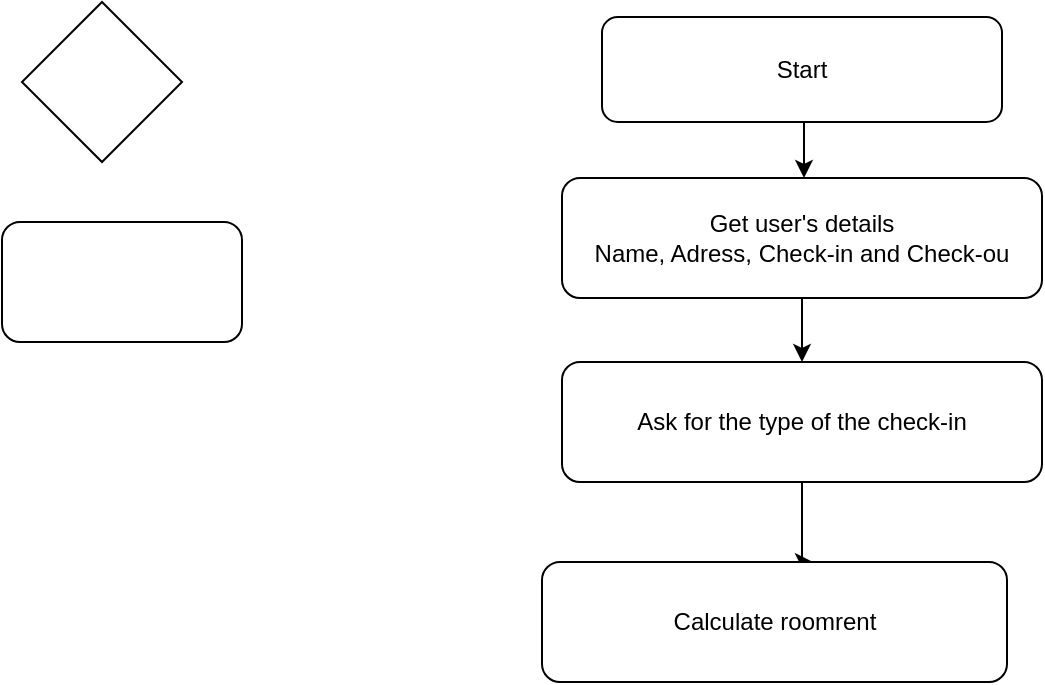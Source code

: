 <mxfile version="20.7.4" type="device"><diagram id="noBiFy3wOc1JuXyiB70l" name="Page-1"><mxGraphModel dx="866" dy="385" grid="1" gridSize="10" guides="1" tooltips="1" connect="1" arrows="1" fold="1" page="1" pageScale="1" pageWidth="850" pageHeight="1100" math="0" shadow="0"><root><mxCell id="0"/><mxCell id="1" parent="0"/><mxCell id="fAOvAhZDr4UZdSEfyjCi-6" value="" style="edgeStyle=orthogonalEdgeStyle;rounded=0;orthogonalLoop=1;jettySize=auto;html=1;" parent="1" source="fAOvAhZDr4UZdSEfyjCi-2" target="fAOvAhZDr4UZdSEfyjCi-5" edge="1"><mxGeometry relative="1" as="geometry"><Array as="points"><mxPoint x="421" y="80"/><mxPoint x="421" y="80"/></Array></mxGeometry></mxCell><mxCell id="fAOvAhZDr4UZdSEfyjCi-2" value="Start" style="rounded=1;whiteSpace=wrap;html=1;" parent="1" vertex="1"><mxGeometry x="320" y="17.5" width="200" height="52.5" as="geometry"/></mxCell><mxCell id="fAOvAhZDr4UZdSEfyjCi-3" value="" style="rhombus;whiteSpace=wrap;html=1;" parent="1" vertex="1"><mxGeometry x="30" y="10" width="80" height="80" as="geometry"/></mxCell><mxCell id="fAOvAhZDr4UZdSEfyjCi-4" value="" style="rounded=1;whiteSpace=wrap;html=1;" parent="1" vertex="1"><mxGeometry x="20" y="120" width="120" height="60" as="geometry"/></mxCell><mxCell id="fAOvAhZDr4UZdSEfyjCi-8" value="" style="edgeStyle=orthogonalEdgeStyle;rounded=0;orthogonalLoop=1;jettySize=auto;html=1;" parent="1" source="fAOvAhZDr4UZdSEfyjCi-5" target="fAOvAhZDr4UZdSEfyjCi-7" edge="1"><mxGeometry relative="1" as="geometry"><Array as="points"><mxPoint x="420" y="170"/><mxPoint x="420" y="170"/></Array></mxGeometry></mxCell><mxCell id="fAOvAhZDr4UZdSEfyjCi-5" value="Get user's details&lt;br&gt;Name, Adress, Check-in and Check-ou" style="whiteSpace=wrap;html=1;rounded=1;" parent="1" vertex="1"><mxGeometry x="300" y="98" width="240" height="60" as="geometry"/></mxCell><mxCell id="fAOvAhZDr4UZdSEfyjCi-10" value="" style="edgeStyle=orthogonalEdgeStyle;rounded=0;orthogonalLoop=1;jettySize=auto;html=1;" parent="1" source="fAOvAhZDr4UZdSEfyjCi-7" edge="1"><mxGeometry relative="1" as="geometry"><mxPoint x="425.5" y="290" as="targetPoint"/><Array as="points"><mxPoint x="420" y="270"/><mxPoint x="420" y="290"/></Array></mxGeometry></mxCell><mxCell id="fAOvAhZDr4UZdSEfyjCi-7" value="Ask for the type of the check-in" style="whiteSpace=wrap;html=1;rounded=1;" parent="1" vertex="1"><mxGeometry x="300" y="190" width="240" height="60" as="geometry"/></mxCell><mxCell id="fAOvAhZDr4UZdSEfyjCi-11" value="Calculate roomrent" style="whiteSpace=wrap;html=1;rounded=1;" parent="1" vertex="1"><mxGeometry x="290" y="290" width="232.5" height="60" as="geometry"/></mxCell></root></mxGraphModel></diagram></mxfile>
